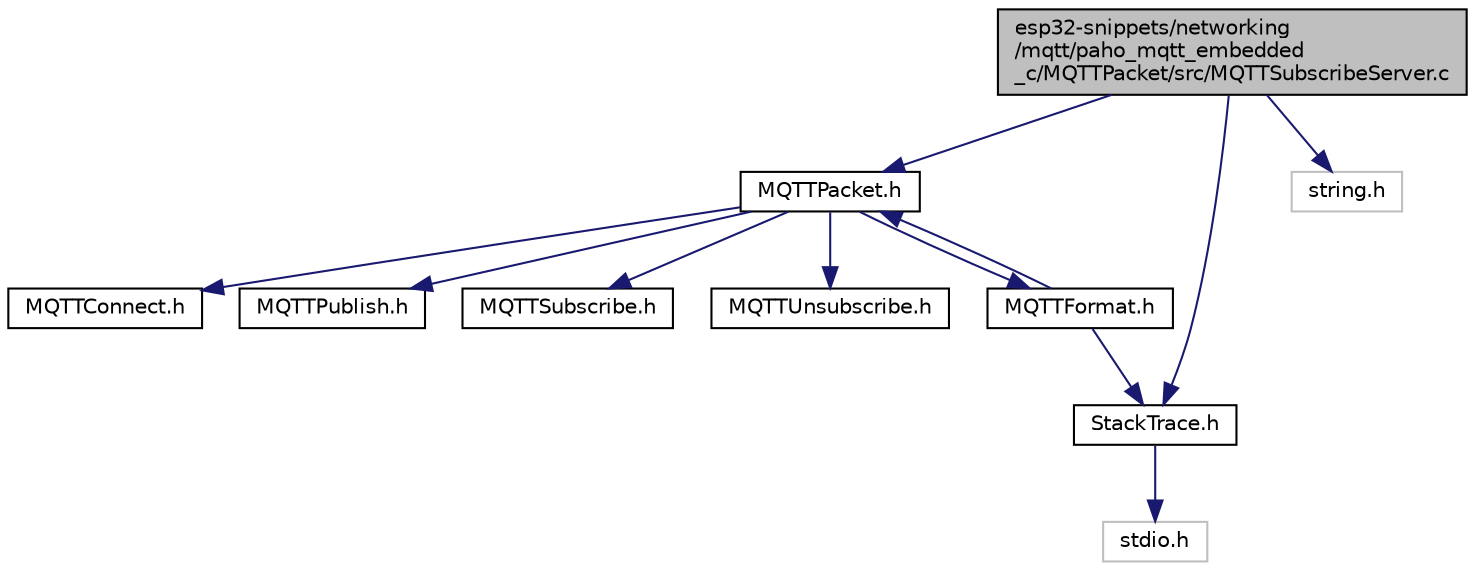 digraph "esp32-snippets/networking/mqtt/paho_mqtt_embedded_c/MQTTPacket/src/MQTTSubscribeServer.c"
{
  edge [fontname="Helvetica",fontsize="10",labelfontname="Helvetica",labelfontsize="10"];
  node [fontname="Helvetica",fontsize="10",shape=record];
  Node0 [label="esp32-snippets/networking\l/mqtt/paho_mqtt_embedded\l_c/MQTTPacket/src/MQTTSubscribeServer.c",height=0.2,width=0.4,color="black", fillcolor="grey75", style="filled", fontcolor="black"];
  Node0 -> Node1 [color="midnightblue",fontsize="10",style="solid",fontname="Helvetica"];
  Node1 [label="MQTTPacket.h",height=0.2,width=0.4,color="black", fillcolor="white", style="filled",URL="$_m_q_t_t_packet_8h.html"];
  Node1 -> Node2 [color="midnightblue",fontsize="10",style="solid",fontname="Helvetica"];
  Node2 [label="MQTTConnect.h",height=0.2,width=0.4,color="black", fillcolor="white", style="filled",URL="$_m_q_t_t_connect_8h.html"];
  Node1 -> Node3 [color="midnightblue",fontsize="10",style="solid",fontname="Helvetica"];
  Node3 [label="MQTTPublish.h",height=0.2,width=0.4,color="black", fillcolor="white", style="filled",URL="$_m_q_t_t_publish_8h.html"];
  Node1 -> Node4 [color="midnightblue",fontsize="10",style="solid",fontname="Helvetica"];
  Node4 [label="MQTTSubscribe.h",height=0.2,width=0.4,color="black", fillcolor="white", style="filled",URL="$_m_q_t_t_subscribe_8h.html"];
  Node1 -> Node5 [color="midnightblue",fontsize="10",style="solid",fontname="Helvetica"];
  Node5 [label="MQTTUnsubscribe.h",height=0.2,width=0.4,color="black", fillcolor="white", style="filled",URL="$_m_q_t_t_unsubscribe_8h.html"];
  Node1 -> Node6 [color="midnightblue",fontsize="10",style="solid",fontname="Helvetica"];
  Node6 [label="MQTTFormat.h",height=0.2,width=0.4,color="black", fillcolor="white", style="filled",URL="$_m_q_t_t_format_8h.html"];
  Node6 -> Node7 [color="midnightblue",fontsize="10",style="solid",fontname="Helvetica"];
  Node7 [label="StackTrace.h",height=0.2,width=0.4,color="black", fillcolor="white", style="filled",URL="$_stack_trace_8h.html"];
  Node7 -> Node8 [color="midnightblue",fontsize="10",style="solid",fontname="Helvetica"];
  Node8 [label="stdio.h",height=0.2,width=0.4,color="grey75", fillcolor="white", style="filled"];
  Node6 -> Node1 [color="midnightblue",fontsize="10",style="solid",fontname="Helvetica"];
  Node0 -> Node7 [color="midnightblue",fontsize="10",style="solid",fontname="Helvetica"];
  Node0 -> Node9 [color="midnightblue",fontsize="10",style="solid",fontname="Helvetica"];
  Node9 [label="string.h",height=0.2,width=0.4,color="grey75", fillcolor="white", style="filled"];
}
